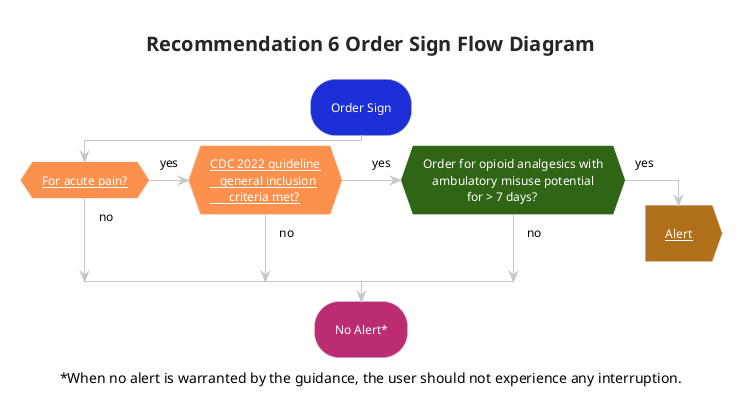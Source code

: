 @startuml flow_rec06_ordersign
!theme carbon-gray
skinparam hyperlinkColor white
<style>
activityDiagram {
 FontColor white
 RoundCorner 50
 arrow {
  FontColor: Black
 }
 diamond {
  BackgroundColor #fc914d
 }
}
</style>
title Recommendation 6 Order Sign Flow Diagram
#1C2ED5:Order Sign; 
if ([[subroutines.html#for-acute-pain For acute pain?]]) then (no)
(yes) elseif ([[subroutines.html#cdc-2022-general-inclusion-criteria CDC 2022 guideline\n   general inclusion\n      criteria met?]]) then (no)
#306516:(yes) elseif (Order for opioid analgesics with\n   ambulatory misuse potential\n              for > 7 days?) then (no) 
else (yes) 
#b06f19:[[user-interaction-alerts.html#recommendation-6-alert Alert]];<<output>>
kill
endif
#BC2C73:No Alert*;
caption ~*When no alert is warranted by the guidance, the user should not experience any interruption.
@enduml